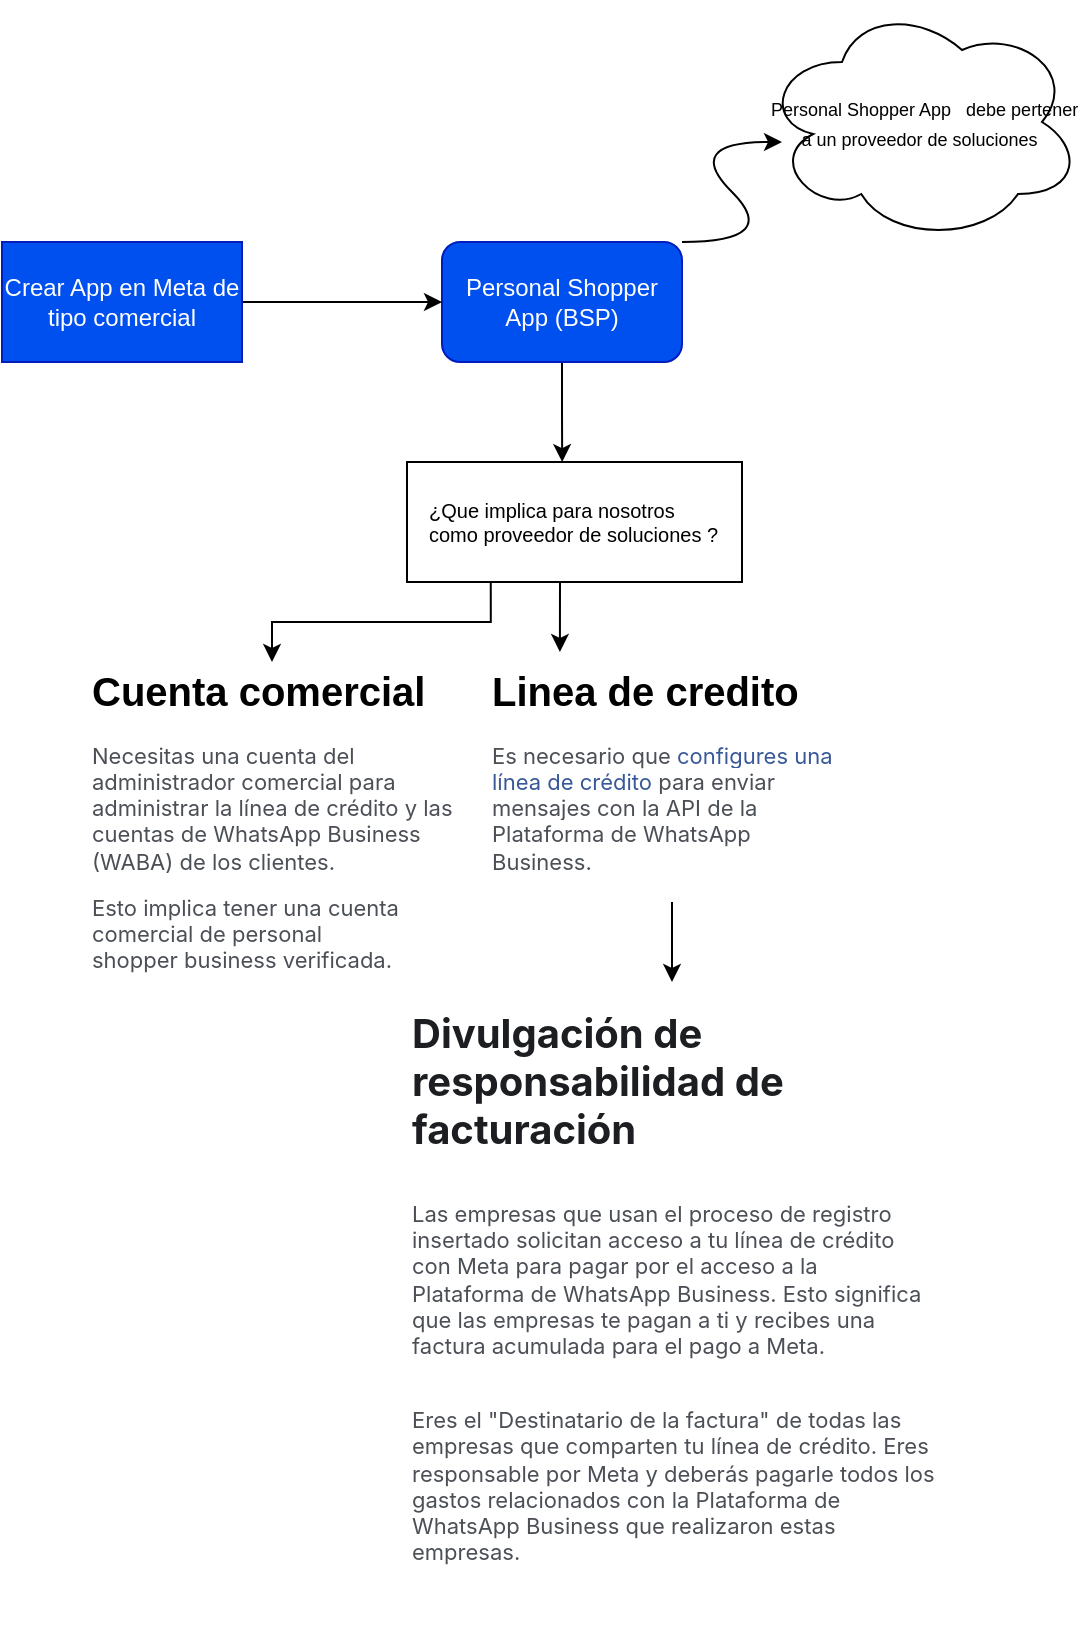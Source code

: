 <mxfile version="20.3.7" type="github"><diagram id="axkLbB_9V_NQQJHjQyQw" name="Página-1"><mxGraphModel dx="875" dy="536" grid="1" gridSize="10" guides="1" tooltips="1" connect="1" arrows="1" fold="1" page="1" pageScale="1" pageWidth="827" pageHeight="1169" math="0" shadow="0"><root><mxCell id="0"/><mxCell id="1" parent="0"/><mxCell id="kartLjXS2_xHecWkAKwR-21" style="edgeStyle=orthogonalEdgeStyle;rounded=0;orthogonalLoop=1;jettySize=auto;html=1;exitX=0.5;exitY=1;exitDx=0;exitDy=0;fontSize=10;" edge="1" parent="1" source="kartLjXS2_xHecWkAKwR-2"><mxGeometry relative="1" as="geometry"><mxPoint x="400.1" y="270.054" as="targetPoint"/></mxGeometry></mxCell><mxCell id="kartLjXS2_xHecWkAKwR-2" value="Personal Shopper App (BSP)" style="rounded=1;whiteSpace=wrap;html=1;fillColor=#0050ef;fontColor=#ffffff;strokeColor=#001DBC;" vertex="1" parent="1"><mxGeometry x="340" y="160" width="120" height="60" as="geometry"/></mxCell><mxCell id="kartLjXS2_xHecWkAKwR-7" style="edgeStyle=orthogonalEdgeStyle;rounded=0;orthogonalLoop=1;jettySize=auto;html=1;exitX=1;exitY=0.5;exitDx=0;exitDy=0;" edge="1" parent="1" source="kartLjXS2_xHecWkAKwR-4" target="kartLjXS2_xHecWkAKwR-2"><mxGeometry relative="1" as="geometry"/></mxCell><mxCell id="kartLjXS2_xHecWkAKwR-4" value="Crear App en Meta de tipo comercial" style="rounded=0;whiteSpace=wrap;html=1;fillColor=#0050ef;fontColor=#ffffff;strokeColor=#001DBC;" vertex="1" parent="1"><mxGeometry x="120" y="160" width="120" height="60" as="geometry"/></mxCell><mxCell id="kartLjXS2_xHecWkAKwR-14" value="" style="curved=1;endArrow=classic;html=1;rounded=0;fontSize=12;" edge="1" parent="1"><mxGeometry width="50" height="50" relative="1" as="geometry"><mxPoint x="460" y="160" as="sourcePoint"/><mxPoint x="510" y="110" as="targetPoint"/><Array as="points"><mxPoint x="510" y="160"/><mxPoint x="460" y="110"/></Array></mxGeometry></mxCell><mxCell id="kartLjXS2_xHecWkAKwR-16" value="&lt;div style=&quot;&quot;&gt;&lt;span style=&quot;font-size: 9px; white-space: pre;&quot;&gt;	&lt;/span&gt;&lt;span style=&quot;font-size: 9px;&quot;&gt;Personal Shopper App &lt;/span&gt;&lt;span style=&quot;font-size: 9px; white-space: pre;&quot;&gt;		&lt;/span&gt;&lt;span style=&quot;font-size: 9px;&quot;&gt;debe pertener a un proveedor de&amp;nbsp;&lt;/span&gt;&lt;span style=&quot;font-size: 9px;&quot;&gt;soluciones&amp;nbsp;&lt;/span&gt;&lt;/div&gt;" style="ellipse;shape=cloud;whiteSpace=wrap;html=1;fontSize=12;align=center;" vertex="1" parent="1"><mxGeometry x="500" y="40" width="160" height="120" as="geometry"/></mxCell><mxCell id="kartLjXS2_xHecWkAKwR-30" style="edgeStyle=orthogonalEdgeStyle;rounded=0;orthogonalLoop=1;jettySize=auto;html=1;exitX=0.5;exitY=1;exitDx=0;exitDy=0;entryX=0.205;entryY=-0.042;entryDx=0;entryDy=0;entryPerimeter=0;fontSize=11;" edge="1" parent="1" source="kartLjXS2_xHecWkAKwR-24" target="kartLjXS2_xHecWkAKwR-27"><mxGeometry relative="1" as="geometry"/></mxCell><mxCell id="kartLjXS2_xHecWkAKwR-31" style="edgeStyle=orthogonalEdgeStyle;rounded=0;orthogonalLoop=1;jettySize=auto;html=1;exitX=0.25;exitY=1;exitDx=0;exitDy=0;fontSize=11;" edge="1" parent="1" source="kartLjXS2_xHecWkAKwR-24" target="kartLjXS2_xHecWkAKwR-26"><mxGeometry relative="1" as="geometry"/></mxCell><mxCell id="kartLjXS2_xHecWkAKwR-24" value="" style="whiteSpace=wrap;html=1;fontSize=10;" vertex="1" parent="1"><mxGeometry x="322.5" y="270" width="167.5" height="60" as="geometry"/></mxCell><mxCell id="kartLjXS2_xHecWkAKwR-22" value="¿Que implica para nosotros &#xa;como proveedor de soluciones ?" style="text;strokeColor=none;fillColor=none;align=left;verticalAlign=middle;spacingLeft=4;spacingRight=4;overflow=hidden;points=[[0,0.5],[1,0.5]];portConstraint=eastwest;rotatable=0;fontSize=10;" vertex="1" parent="1"><mxGeometry x="327.5" y="280" width="162.5" height="40" as="geometry"/></mxCell><mxCell id="kartLjXS2_xHecWkAKwR-26" value="&lt;h1&gt;Cuenta comercial&lt;/h1&gt;&lt;p&gt;&lt;span style=&quot;caret-color: rgb(75, 79, 86); color: rgb(75, 79, 86); font-family: &amp;quot;Graphik LCG Web&amp;quot;, &amp;quot;Graphik Arabic Web Regular&amp;quot;, -apple-system, BlinkMacSystemFont, &amp;quot;Helvetica Neue&amp;quot;, Helvetica, Arial, &amp;quot;Lucida Grande&amp;quot;, sans-serif; background-color: rgb(255, 255, 255);&quot;&gt;&lt;font style=&quot;font-size: 11px;&quot;&gt;Necesitas una cuenta del administrador comercial para administrar la línea de crédito y las cuentas de WhatsApp Business (WABA) de los clientes.&lt;/font&gt;&lt;/span&gt;&lt;br&gt;&lt;/p&gt;&lt;p&gt;&lt;span style=&quot;background-color: rgb(255, 255, 255);&quot;&gt;&lt;font&gt;&lt;font face=&quot;Graphik LCG Web, Graphik Arabic Web Regular, -apple-system, BlinkMacSystemFont, Helvetica Neue, Helvetica, Arial, Lucida Grande, sans-serif&quot; color=&quot;#4b4f56&quot;&gt;&lt;span style=&quot;caret-color: rgb(75, 79, 86); font-size: 11px;&quot;&gt;Esto implica tener una cuenta comercial de personal shopper&amp;nbsp;business verificada.&lt;/span&gt;&lt;/font&gt;&lt;/font&gt;&lt;/span&gt;&lt;/p&gt;" style="text;html=1;strokeColor=none;fillColor=none;spacing=5;spacingTop=-20;whiteSpace=wrap;overflow=hidden;rounded=0;fontSize=10;" vertex="1" parent="1"><mxGeometry x="160" y="370" width="190" height="170" as="geometry"/></mxCell><mxCell id="kartLjXS2_xHecWkAKwR-34" value="" style="edgeStyle=orthogonalEdgeStyle;rounded=0;orthogonalLoop=1;jettySize=auto;html=1;fontSize=11;" edge="1" parent="1" source="kartLjXS2_xHecWkAKwR-27" target="kartLjXS2_xHecWkAKwR-33"><mxGeometry relative="1" as="geometry"/></mxCell><mxCell id="kartLjXS2_xHecWkAKwR-27" value="&lt;h1&gt;Linea de credito&lt;/h1&gt;&lt;p style=&quot;font-size: 11px;&quot;&gt;&lt;span style=&quot;caret-color: rgb(75, 79, 86); color: rgb(75, 79, 86); font-family: &amp;quot;Graphik LCG Web&amp;quot;, &amp;quot;Graphik Arabic Web Regular&amp;quot;, -apple-system, BlinkMacSystemFont, &amp;quot;Helvetica Neue&amp;quot;, Helvetica, Arial, &amp;quot;Lucida Grande&amp;quot;, sans-serif; background-color: rgb(255, 255, 255);&quot;&gt;Es necesario que&amp;nbsp;&lt;/span&gt;&lt;a style=&quot;color: rgb(56, 88, 152); cursor: pointer; text-decoration: none; font-family: &amp;quot;Graphik LCG Web&amp;quot;, &amp;quot;Graphik Arabic Web Regular&amp;quot;, -apple-system, BlinkMacSystemFont, &amp;quot;Helvetica Neue&amp;quot;, Helvetica, Arial, &amp;quot;Lucida Grande&amp;quot;, sans-serif;&quot; href=&quot;https://www.facebook.com/business/help/1684730811624773?id=2129163877102343&quot;&gt;configures una línea de crédito&lt;/a&gt;&lt;span style=&quot;caret-color: rgb(75, 79, 86); color: rgb(75, 79, 86); font-family: &amp;quot;Graphik LCG Web&amp;quot;, &amp;quot;Graphik Arabic Web Regular&amp;quot;, -apple-system, BlinkMacSystemFont, &amp;quot;Helvetica Neue&amp;quot;, Helvetica, Arial, &amp;quot;Lucida Grande&amp;quot;, sans-serif; background-color: rgb(255, 255, 255);&quot;&gt;&amp;nbsp;para enviar mensajes con la API de la Plataforma de WhatsApp Business.&lt;/span&gt;&lt;br&gt;&lt;/p&gt;&lt;p style=&quot;font-size: 11px;&quot;&gt;&lt;span style=&quot;caret-color: rgb(75, 79, 86); color: rgb(75, 79, 86); font-family: &amp;quot;Graphik LCG Web&amp;quot;, &amp;quot;Graphik Arabic Web Regular&amp;quot;, -apple-system, BlinkMacSystemFont, &amp;quot;Helvetica Neue&amp;quot;, Helvetica, Arial, &amp;quot;Lucida Grande&amp;quot;, sans-serif; background-color: rgb(255, 255, 255);&quot;&gt;&lt;br&gt;&lt;/span&gt;&lt;/p&gt;" style="text;html=1;strokeColor=none;fillColor=none;spacing=5;spacingTop=-20;whiteSpace=wrap;overflow=hidden;rounded=0;fontSize=10;" vertex="1" parent="1"><mxGeometry x="360" y="370" width="190" height="120" as="geometry"/></mxCell><mxCell id="kartLjXS2_xHecWkAKwR-33" value="&lt;h2 style=&quot;color: rgb(28, 30, 33); font-size: 20px; margin: 24px 0px; padding: 0px; line-height: 24px; font-family: &amp;quot;Graphik LCG Web&amp;quot;, &amp;quot;Graphik Arabic Web Regular&amp;quot;, -apple-system, BlinkMacSystemFont, &amp;quot;Helvetica Neue&amp;quot;, Helvetica, Arial, &amp;quot;Lucida Grande&amp;quot;, sans-serif;&quot; id=&quot;divulgaci-n-de-responsabilidad-de-facturaci-n&quot;&gt;Divulgación de responsabilidad de facturación&lt;/h2&gt;&lt;p style=&quot;margin: 0px 0px 24px; caret-color: rgb(75, 79, 86); color: rgb(75, 79, 86); font-family: &amp;quot;Graphik LCG Web&amp;quot;, &amp;quot;Graphik Arabic Web Regular&amp;quot;, -apple-system, BlinkMacSystemFont, &amp;quot;Helvetica Neue&amp;quot;, Helvetica, Arial, &amp;quot;Lucida Grande&amp;quot;, sans-serif;&quot;&gt;&lt;font style=&quot;font-size: 11px;&quot;&gt;Las empresas que usan el proceso de registro insertado solicitan acceso a tu línea de crédito con Meta para pagar por el acceso a la Plataforma de WhatsApp Business.&amp;nbsp;Esto significa que las empresas te pagan a ti y recibes una factura acumulada para el pago a Meta.&lt;/font&gt;&lt;/p&gt;&lt;p style=&quot;margin: 0px 0px 24px; caret-color: rgb(75, 79, 86); color: rgb(75, 79, 86); font-family: &amp;quot;Graphik LCG Web&amp;quot;, &amp;quot;Graphik Arabic Web Regular&amp;quot;, -apple-system, BlinkMacSystemFont, &amp;quot;Helvetica Neue&amp;quot;, Helvetica, Arial, &amp;quot;Lucida Grande&amp;quot;, sans-serif;&quot;&gt;&lt;font style=&quot;font-size: 11px;&quot;&gt;Eres el &quot;Destinatario de la factura&quot; de todas las empresas que comparten tu línea de crédito. Eres responsable por Meta y deberás pagarle todos los gastos relacionados con la Plataforma de WhatsApp Business que realizaron estas empresas.&lt;/font&gt;&lt;/p&gt;" style="text;html=1;strokeColor=none;fillColor=none;spacing=5;spacingTop=-20;whiteSpace=wrap;overflow=hidden;rounded=0;fontSize=11;" vertex="1" parent="1"><mxGeometry x="320" y="530" width="270" height="325" as="geometry"/></mxCell></root></mxGraphModel></diagram></mxfile>